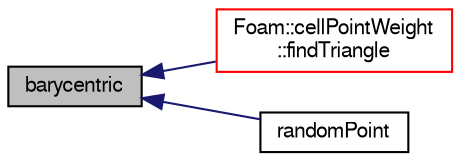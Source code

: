 digraph "barycentric"
{
  bgcolor="transparent";
  edge [fontname="FreeSans",fontsize="10",labelfontname="FreeSans",labelfontsize="10"];
  node [fontname="FreeSans",fontsize="10",shape=record];
  rankdir="LR";
  Node218 [label="barycentric",height=0.2,width=0.4,color="black", fillcolor="grey75", style="filled", fontcolor="black"];
  Node218 -> Node219 [dir="back",color="midnightblue",fontsize="10",style="solid",fontname="FreeSans"];
  Node219 [label="Foam::cellPointWeight\l::findTriangle",height=0.2,width=0.4,color="red",URL="$a22922.html#a58a370be784ce48f88d340ab2ab15ac8"];
  Node218 -> Node221 [dir="back",color="midnightblue",fontsize="10",style="solid",fontname="FreeSans"];
  Node221 [label="randomPoint",height=0.2,width=0.4,color="black",URL="$a27606.html#a1546216f63c8545b32f205686e26a75d",tooltip="Return a random point on the triangle from a uniform. "];
}
